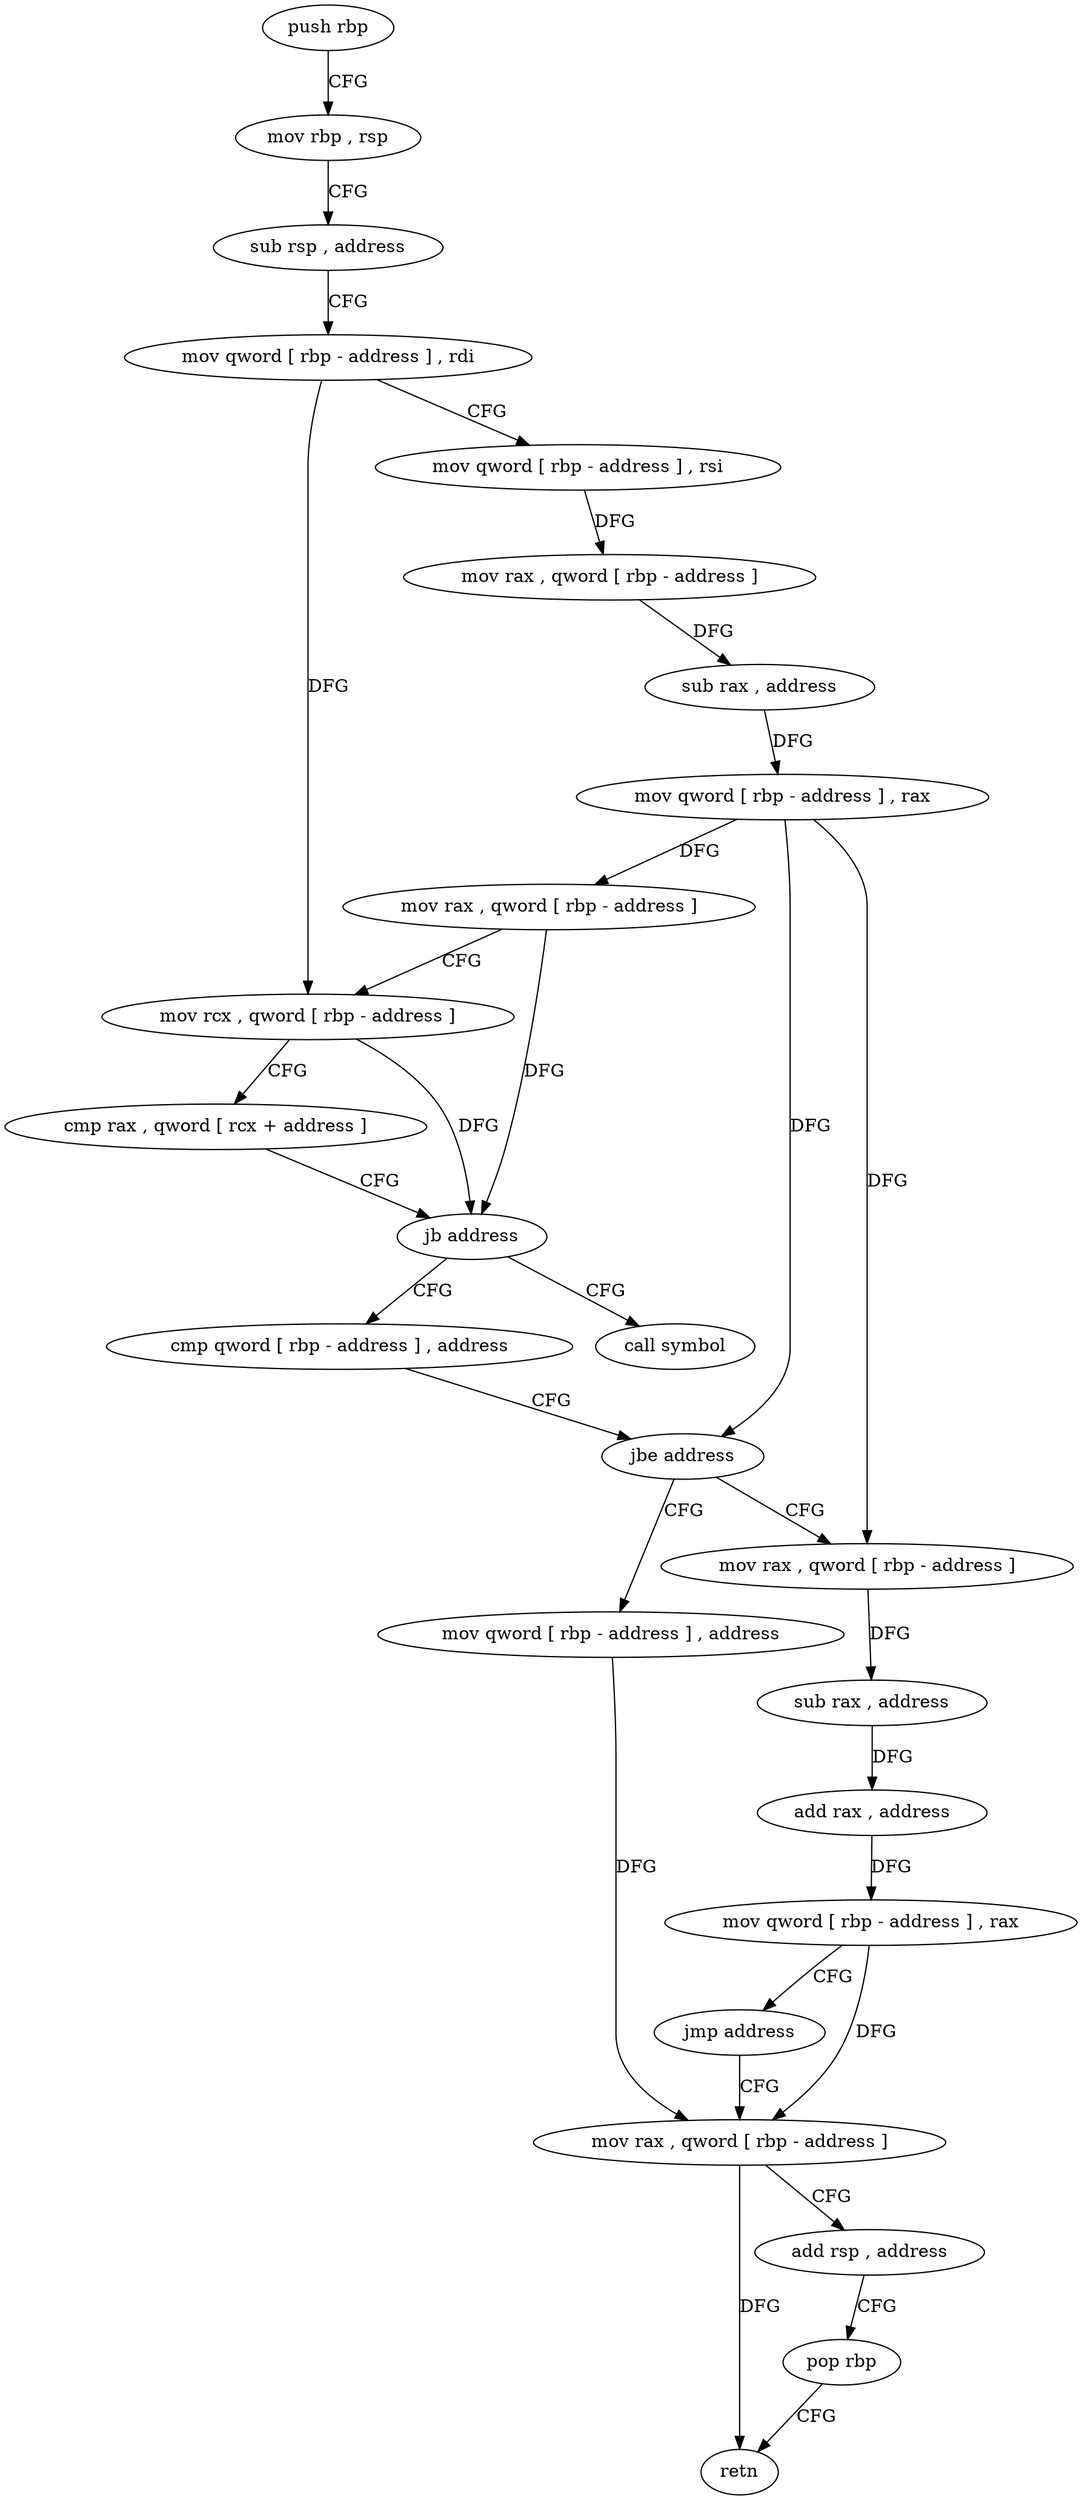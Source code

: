 digraph "func" {
"195264" [label = "push rbp" ]
"195265" [label = "mov rbp , rsp" ]
"195268" [label = "sub rsp , address" ]
"195272" [label = "mov qword [ rbp - address ] , rdi" ]
"195276" [label = "mov qword [ rbp - address ] , rsi" ]
"195280" [label = "mov rax , qword [ rbp - address ]" ]
"195284" [label = "sub rax , address" ]
"195290" [label = "mov qword [ rbp - address ] , rax" ]
"195294" [label = "mov rax , qword [ rbp - address ]" ]
"195298" [label = "mov rcx , qword [ rbp - address ]" ]
"195302" [label = "cmp rax , qword [ rcx + address ]" ]
"195306" [label = "jb address" ]
"195317" [label = "cmp qword [ rbp - address ] , address" ]
"195312" [label = "call symbol" ]
"195322" [label = "jbe address" ]
"195353" [label = "mov qword [ rbp - address ] , address" ]
"195328" [label = "mov rax , qword [ rbp - address ]" ]
"195361" [label = "mov rax , qword [ rbp - address ]" ]
"195332" [label = "sub rax , address" ]
"195338" [label = "add rax , address" ]
"195344" [label = "mov qword [ rbp - address ] , rax" ]
"195348" [label = "jmp address" ]
"195365" [label = "add rsp , address" ]
"195369" [label = "pop rbp" ]
"195370" [label = "retn" ]
"195264" -> "195265" [ label = "CFG" ]
"195265" -> "195268" [ label = "CFG" ]
"195268" -> "195272" [ label = "CFG" ]
"195272" -> "195276" [ label = "CFG" ]
"195272" -> "195298" [ label = "DFG" ]
"195276" -> "195280" [ label = "DFG" ]
"195280" -> "195284" [ label = "DFG" ]
"195284" -> "195290" [ label = "DFG" ]
"195290" -> "195294" [ label = "DFG" ]
"195290" -> "195322" [ label = "DFG" ]
"195290" -> "195328" [ label = "DFG" ]
"195294" -> "195298" [ label = "CFG" ]
"195294" -> "195306" [ label = "DFG" ]
"195298" -> "195302" [ label = "CFG" ]
"195298" -> "195306" [ label = "DFG" ]
"195302" -> "195306" [ label = "CFG" ]
"195306" -> "195317" [ label = "CFG" ]
"195306" -> "195312" [ label = "CFG" ]
"195317" -> "195322" [ label = "CFG" ]
"195322" -> "195353" [ label = "CFG" ]
"195322" -> "195328" [ label = "CFG" ]
"195353" -> "195361" [ label = "DFG" ]
"195328" -> "195332" [ label = "DFG" ]
"195361" -> "195365" [ label = "CFG" ]
"195361" -> "195370" [ label = "DFG" ]
"195332" -> "195338" [ label = "DFG" ]
"195338" -> "195344" [ label = "DFG" ]
"195344" -> "195348" [ label = "CFG" ]
"195344" -> "195361" [ label = "DFG" ]
"195348" -> "195361" [ label = "CFG" ]
"195365" -> "195369" [ label = "CFG" ]
"195369" -> "195370" [ label = "CFG" ]
}
